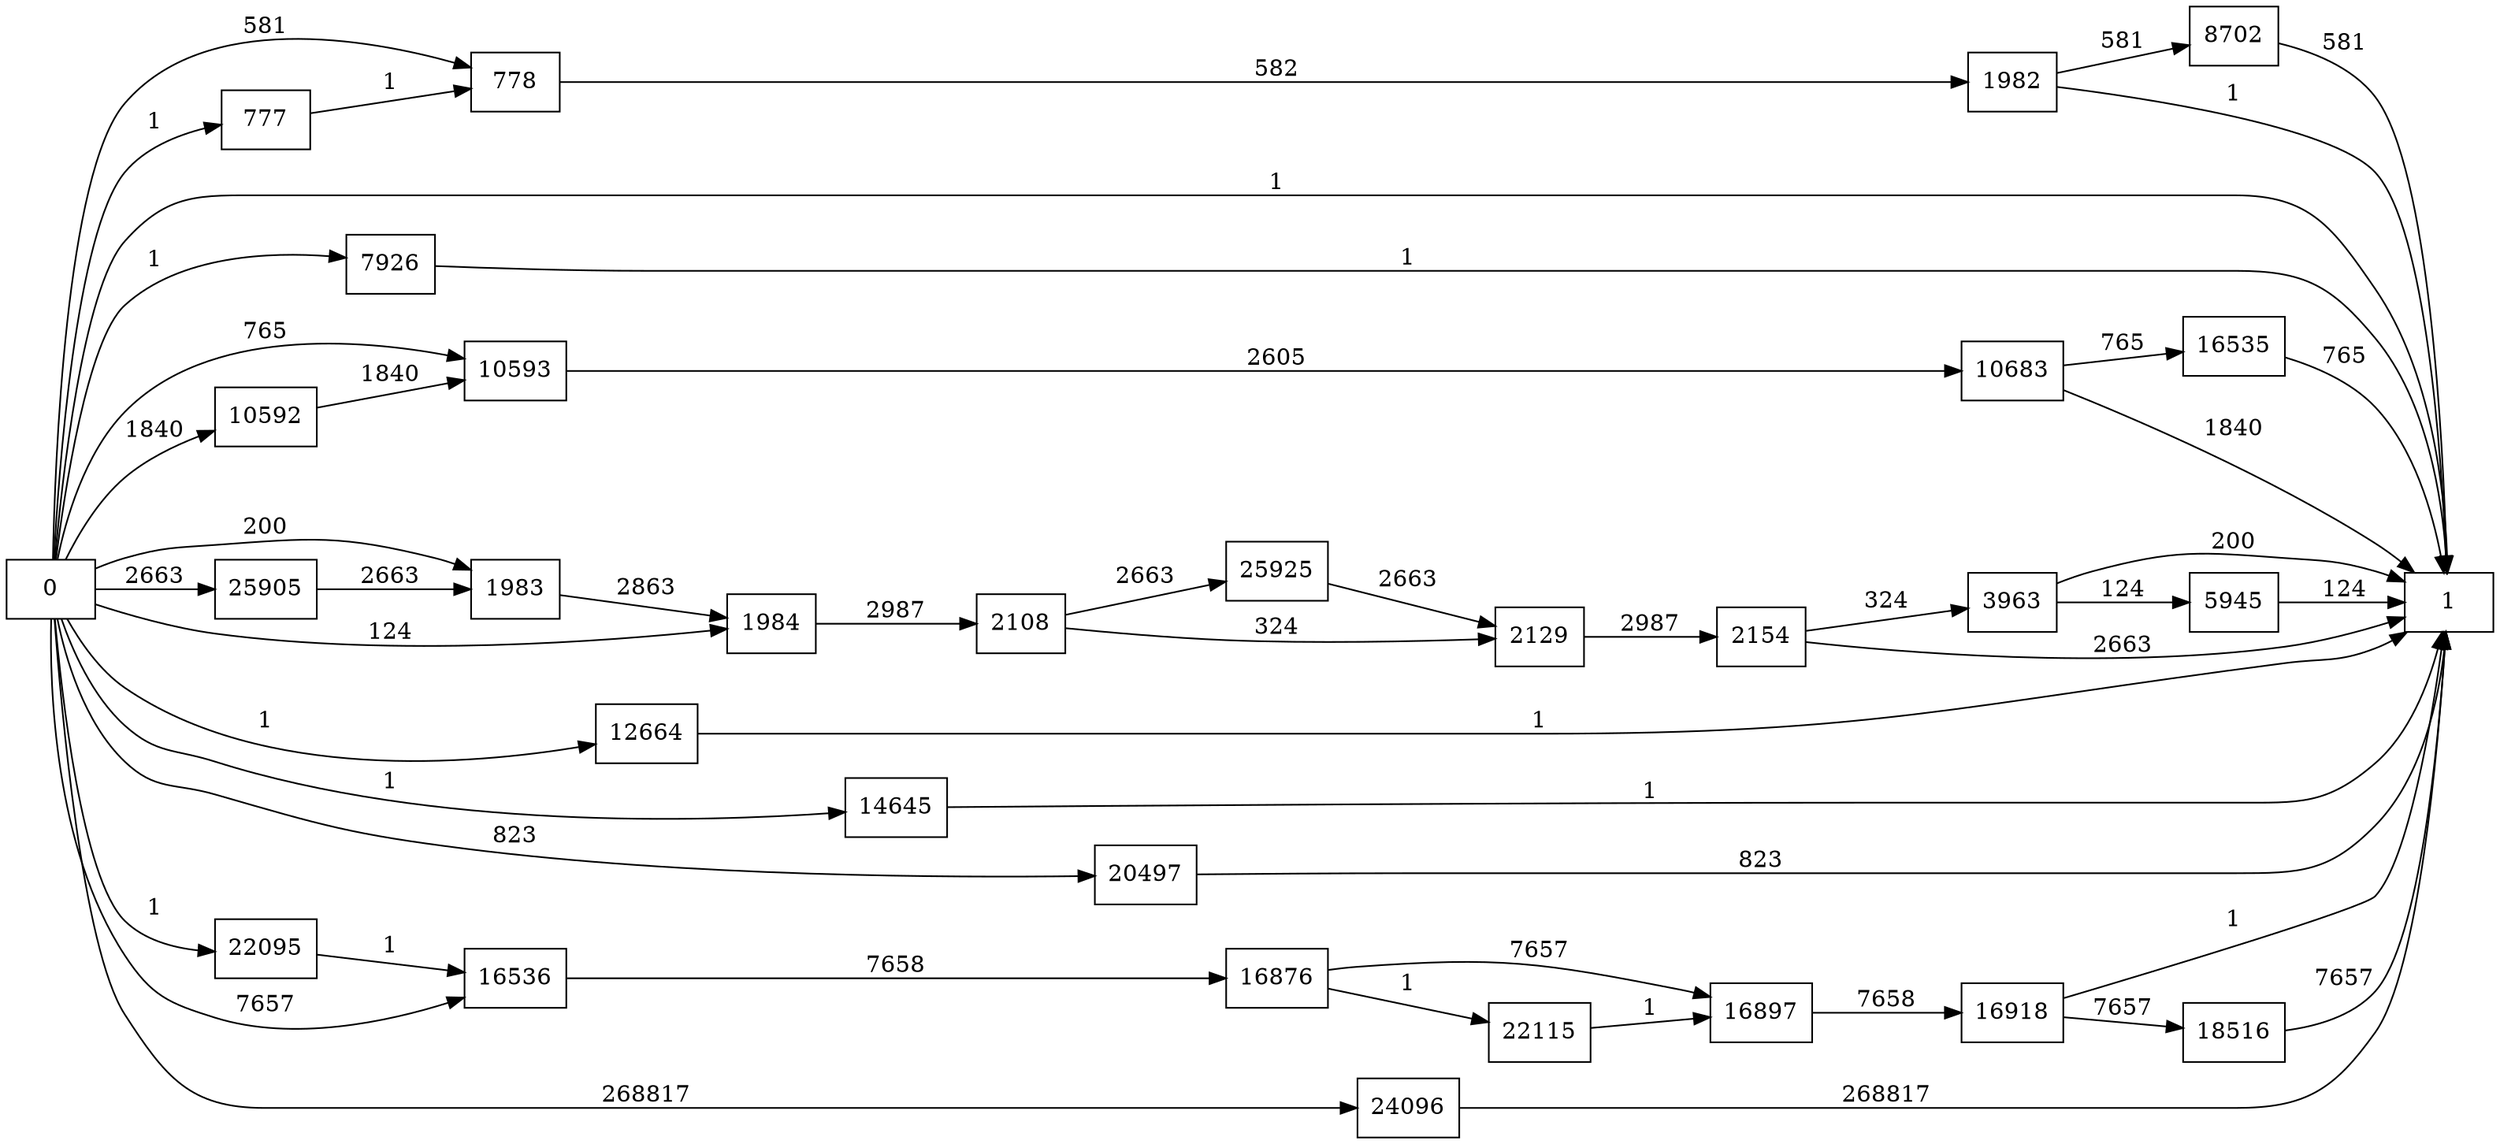 digraph {
	graph [rankdir=LR]
	node [shape=rectangle]
	777 -> 778 [label=1]
	778 -> 1982 [label=582]
	1982 -> 1 [label=1]
	1982 -> 8702 [label=581]
	1983 -> 1984 [label=2863]
	1984 -> 2108 [label=2987]
	2108 -> 2129 [label=324]
	2108 -> 25925 [label=2663]
	2129 -> 2154 [label=2987]
	2154 -> 1 [label=2663]
	2154 -> 3963 [label=324]
	3963 -> 5945 [label=124]
	3963 -> 1 [label=200]
	5945 -> 1 [label=124]
	7926 -> 1 [label=1]
	8702 -> 1 [label=581]
	10592 -> 10593 [label=1840]
	10593 -> 10683 [label=2605]
	10683 -> 1 [label=1840]
	10683 -> 16535 [label=765]
	12664 -> 1 [label=1]
	14645 -> 1 [label=1]
	16535 -> 1 [label=765]
	16536 -> 16876 [label=7658]
	16876 -> 16897 [label=7657]
	16876 -> 22115 [label=1]
	16897 -> 16918 [label=7658]
	16918 -> 1 [label=1]
	16918 -> 18516 [label=7657]
	18516 -> 1 [label=7657]
	20497 -> 1 [label=823]
	22095 -> 16536 [label=1]
	22115 -> 16897 [label=1]
	24096 -> 1 [label=268817]
	25905 -> 1983 [label=2663]
	25925 -> 2129 [label=2663]
	0 -> 1983 [label=200]
	0 -> 1984 [label=124]
	0 -> 778 [label=581]
	0 -> 10593 [label=765]
	0 -> 16536 [label=7657]
	0 -> 777 [label=1]
	0 -> 1 [label=1]
	0 -> 7926 [label=1]
	0 -> 10592 [label=1840]
	0 -> 12664 [label=1]
	0 -> 14645 [label=1]
	0 -> 20497 [label=823]
	0 -> 22095 [label=1]
	0 -> 24096 [label=268817]
	0 -> 25905 [label=2663]
}
